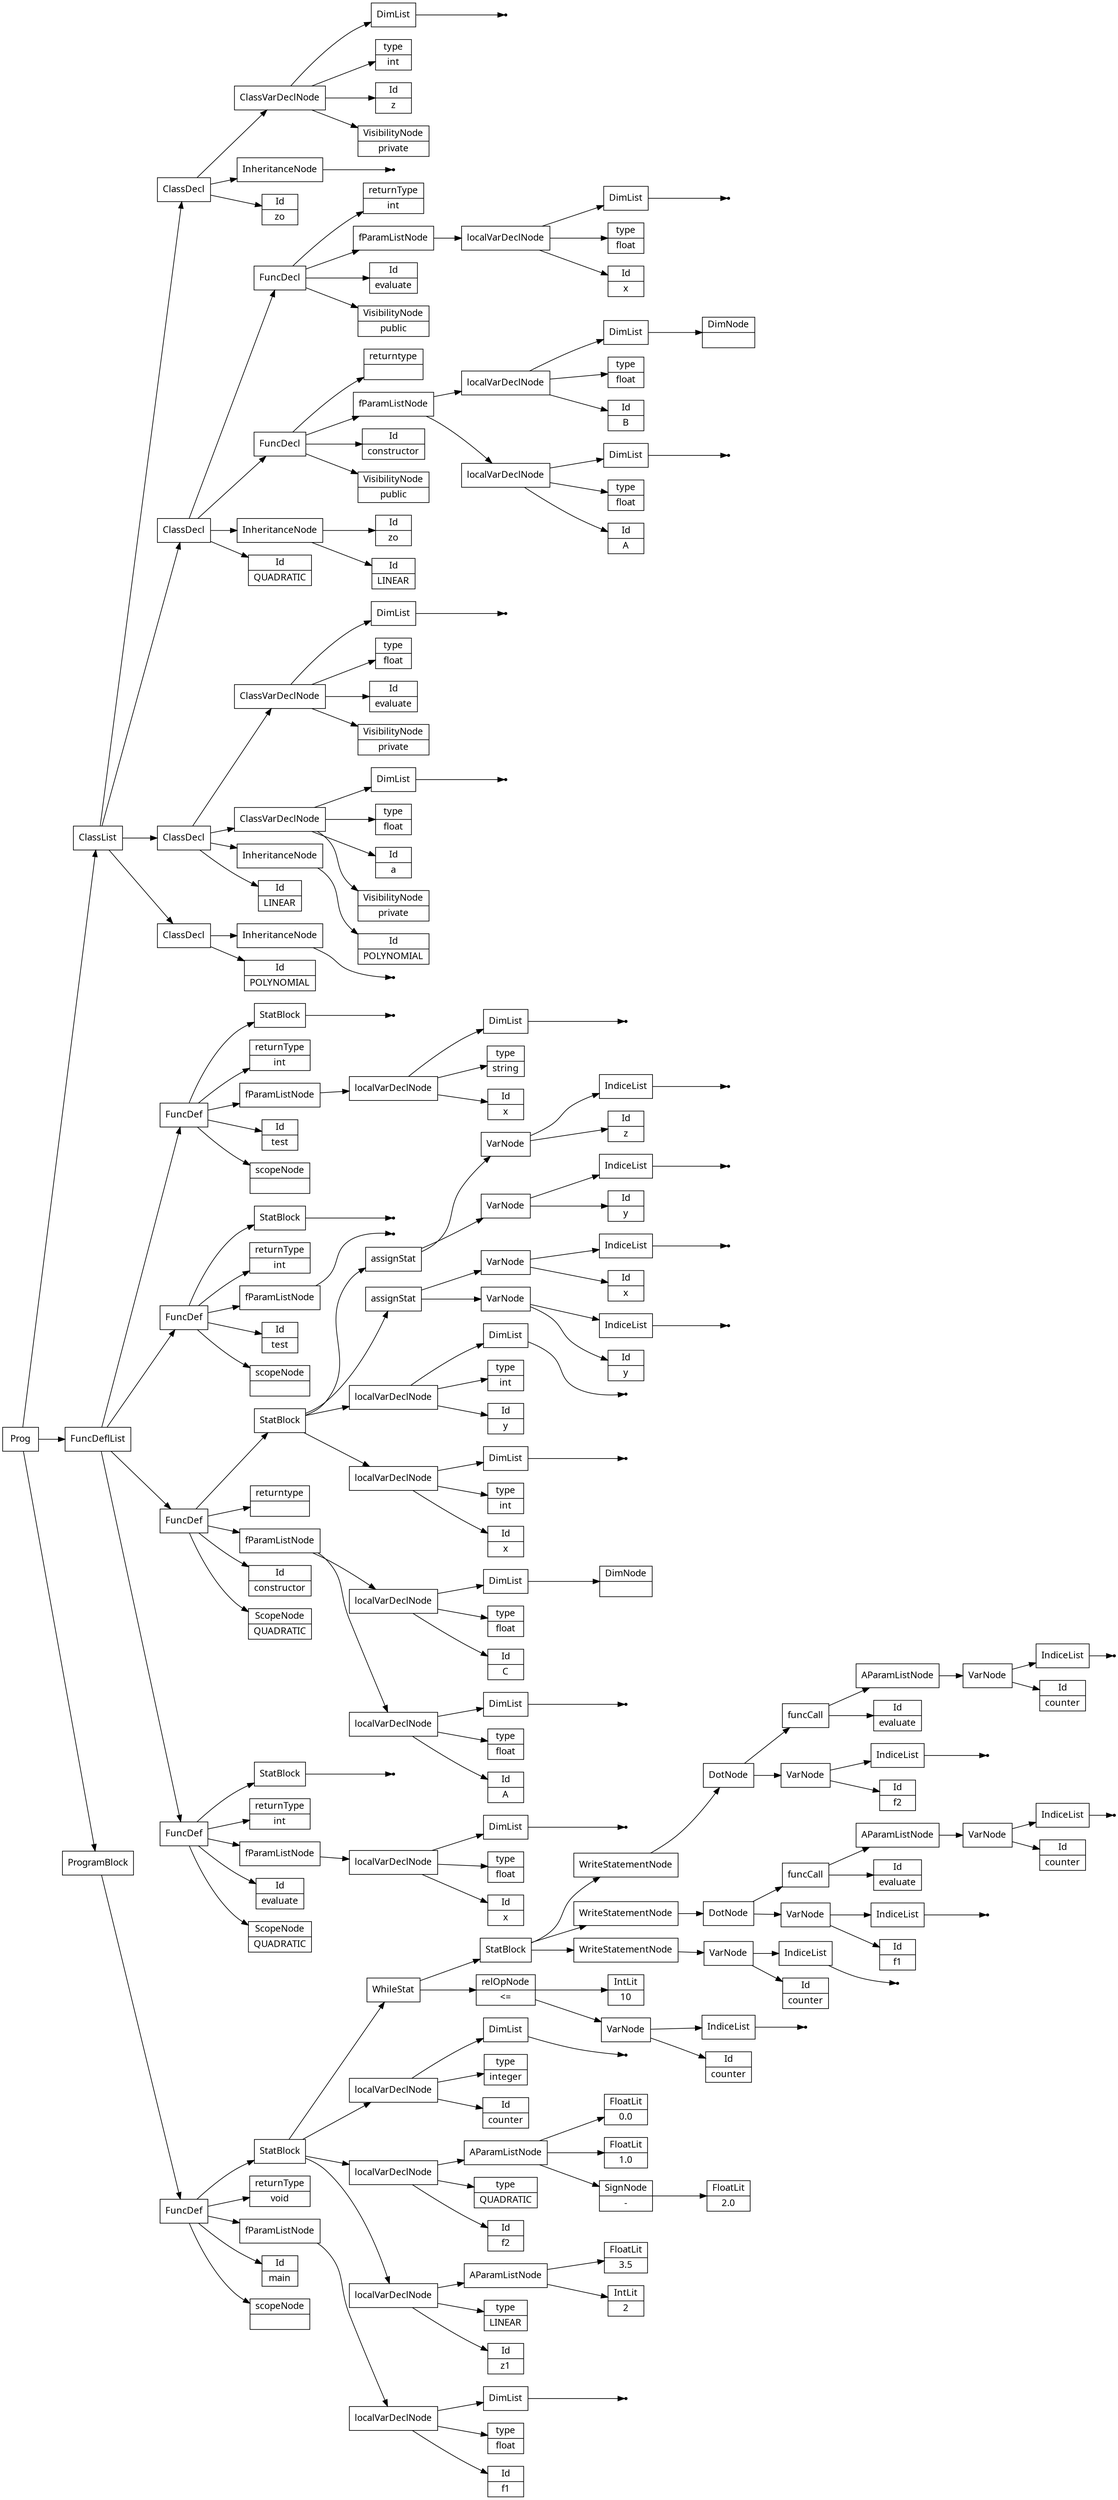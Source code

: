 digraph AST {
node [shape=record];
 node [fontname=Sans];charset="UTF-8" splines=true splines=spline rankdir =LR ordering="out"
0[label="Id|POLYNOMIAL"];
none2[shape="point"];
3[label="InheritanceNode"];
3->none2;
4[label="ClassDecl"];
4->3;
4->0;
5[label="Id|LINEAR"];
7[label="Id|POLYNOMIAL"];
8[label="InheritanceNode"];
8->7;
9[label="VisibilityNode|private"];
10[label="Id|a"];
11[label="type|float"];
none13[shape="point"];
14[label="DimList"];
14->none13;
15[label="ClassVarDeclNode"];
15->14;
15->11;
15->10;
15->9;
16[label="VisibilityNode|private"];
17[label="Id|evaluate"];
18[label="type|float"];
none20[shape="point"];
21[label="DimList"];
21->none20;
22[label="ClassVarDeclNode"];
22->21;
22->18;
22->17;
22->16;
23[label="ClassDecl"];
23->22;
23->15;
23->8;
23->5;
24[label="Id|QUADRATIC"];
26[label="Id|LINEAR"];
27[label="Id|zo"];
28[label="InheritanceNode"];
28->27;
28->26;
29[label="VisibilityNode|public"];
30[label="Id|constructor"];
32[label="Id|A"];
33[label="type|float"];
none35[shape="point"];
36[label="DimList"];
36->none35;
37[label="localVarDeclNode"];
37->36;
37->33;
37->32;
38[label="Id|B"];
39[label="type|float"];
41[label="DimNode|"];
42[label="DimList"];
42->41;
43[label="localVarDeclNode"];
43->42;
43->39;
43->38;
44[label="fParamListNode"];
44->43;
44->37;
45[label="returntype| "];
46[label="FuncDecl"];
46->45;
46->44;
46->30;
46->29;
47[label="VisibilityNode|public"];
48[label="Id|evaluate"];
50[label="Id|x"];
51[label="type|float"];
none53[shape="point"];
54[label="DimList"];
54->none53;
55[label="localVarDeclNode"];
55->54;
55->51;
55->50;
56[label="fParamListNode"];
56->55;
57[label="returnType|int"];
58[label="FuncDecl"];
58->57;
58->56;
58->48;
58->47;
59[label="ClassDecl"];
59->58;
59->46;
59->28;
59->24;
60[label="Id|zo"];
none62[shape="point"];
63[label="InheritanceNode"];
63->none62;
64[label="VisibilityNode|private"];
65[label="Id|z"];
66[label="type|int"];
none68[shape="point"];
69[label="DimList"];
69->none68;
70[label="ClassVarDeclNode"];
70->69;
70->66;
70->65;
70->64;
71[label="ClassDecl"];
71->70;
71->63;
71->60;
73[label="Id|evaluate"];
75[label="Id|x"];
76[label="type|float"];
none78[shape="point"];
79[label="DimList"];
79->none78;
80[label="localVarDeclNode"];
80->79;
80->76;
80->75;
81[label="fParamListNode"];
81->80;
82[label="returnType|int"];
none84[shape="point"];
85[label="StatBlock"];
85->none84;
86[label="FuncDef"];
72[label="ScopeNode|QUADRATIC"];
86->85;
86->82;
86->81;
86->73;
86->72;
88[label="Id|constructor"];
90[label="Id|A"];
91[label="type|float"];
none93[shape="point"];
94[label="DimList"];
94->none93;
95[label="localVarDeclNode"];
95->94;
95->91;
95->90;
96[label="Id|C"];
97[label="type|float"];
99[label="DimNode|"];
100[label="DimList"];
100->99;
101[label="localVarDeclNode"];
101->100;
101->97;
101->96;
102[label="fParamListNode"];
102->101;
102->95;
103[label="returntype| "];
105[label="Id|x"];
106[label="type|int"];
none108[shape="point"];
109[label="DimList"];
109->none108;
110[label="localVarDeclNode"];
110->109;
110->106;
110->105;
111[label="Id|y"];
112[label="type|int"];
none114[shape="point"];
115[label="DimList"];
115->none114;
116[label="localVarDeclNode"];
116->115;
116->112;
116->111;
117[label="Id|y"];
none119[shape="point"];
120[label="IndiceList"];
120->none119;
121[label="VarNode"];
121->120;
121->117;
122[label="Id|x"];
none124[shape="point"];
125[label="IndiceList"];
125->none124;
126[label="VarNode"];
126->125;
126->122;
127[label="assignStat"];
127->126;
127->121;
128[label="Id|y"];
none130[shape="point"];
131[label="IndiceList"];
131->none130;
132[label="VarNode"];
132->131;
132->128;
133[label="Id|z"];
none135[shape="point"];
136[label="IndiceList"];
136->none135;
137[label="VarNode"];
137->136;
137->133;
138[label="assignStat"];
138->137;
138->132;
139[label="StatBlock"];
139->138;
139->127;
139->116;
139->110;
140[label="FuncDef"];
87[label="ScopeNode|QUADRATIC"];
140->139;
140->103;
140->102;
140->88;
140->87;
142[label="scopeNode| "];
144[label="Id|f1"];
145[label="type|float"];
none147[shape="point"];
148[label="DimList"];
148->none147;
149[label="localVarDeclNode"];
149->148;
149->145;
149->144;
150[label="fParamListNode"];
150->149;
151[label="returnType|void"];
153[label="Id|z1"];
154[label="type|LINEAR"];
156[label="IntLit|2"];
157[label="FloatLit|3.5"];
158[label="AParamListNode"];
158->157;
158->156;
159[label="localVarDeclNode"];
159->158;
159->154;
159->153;
160[label="Id|f2"];
161[label="type|QUADRATIC"];
163[label="SignNode|-"];
164[label="FloatLit|2.0"];
163->164;
165[label="FloatLit|1.0"];
166[label="FloatLit|0.0"];
167[label="AParamListNode"];
167->166;
167->165;
167->163;
168[label="localVarDeclNode"];
168->167;
168->161;
168->160;
169[label="Id|counter"];
170[label="type|integer"];
none172[shape="point"];
173[label="DimList"];
173->none172;
174[label="localVarDeclNode"];
174->173;
174->170;
174->169;
175[label="Id|counter"];
none177[shape="point"];
178[label="IndiceList"];
178->none177;
179[label="VarNode"];
179->178;
179->175;
180[label="relOpNode|\<="];
181[label="IntLit|10"];
180->181;
180->179;
183[label="Id|counter"];
none185[shape="point"];
186[label="IndiceList"];
186->none185;
187[label="VarNode"];
187->186;
187->183;
188[label="WriteStatementNode"];
188->187;
189[label="Id|f1"];
none191[shape="point"];
192[label="IndiceList"];
192->none191;
193[label="VarNode"];
193->192;
193->189;
194[label="Id|evaluate"];
196[label="Id|counter"];
none198[shape="point"];
199[label="IndiceList"];
199->none198;
200[label="VarNode"];
200->199;
200->196;
201[label="AParamListNode"];
201->200;
202[label="funcCall"];
202->201;
202->194;
203[label="DotNode"];
203->202;
203->193;
204[label="WriteStatementNode"];
204->203;
205[label="Id|f2"];
none207[shape="point"];
208[label="IndiceList"];
208->none207;
209[label="VarNode"];
209->208;
209->205;
210[label="Id|evaluate"];
212[label="Id|counter"];
none214[shape="point"];
215[label="IndiceList"];
215->none214;
216[label="VarNode"];
216->215;
216->212;
217[label="AParamListNode"];
217->216;
218[label="funcCall"];
218->217;
218->210;
219[label="DotNode"];
219->218;
219->209;
220[label="WriteStatementNode"];
220->219;
221[label="StatBlock"];
221->220;
221->204;
221->188;
222[label="WhileStat"];
222->221;
222->180;
223[label="StatBlock"];
223->222;
223->174;
223->168;
223->159;
224[label="FuncDef"];
141[label="Id|main"];
224->223;
224->151;
224->150;
224->141;
224->142;
226[label="scopeNode| "];
none228[shape="point"];
229[label="fParamListNode"];
229->none228;
230[label="returnType|int"];
none232[shape="point"];
233[label="StatBlock"];
233->none232;
234[label="FuncDef"];
225[label="Id|test"];
234->233;
234->230;
234->229;
234->225;
234->226;
236[label="scopeNode| "];
238[label="Id|x"];
239[label="type|string"];
none241[shape="point"];
242[label="DimList"];
242->none241;
243[label="localVarDeclNode"];
243->242;
243->239;
243->238;
244[label="fParamListNode"];
244->243;
245[label="returnType|int"];
none247[shape="point"];
248[label="StatBlock"];
248->none247;
249[label="FuncDef"];
235[label="Id|test"];
249->248;
249->245;
249->244;
249->235;
249->236;
250[label="ClassList"];
251[label="FuncDeflList"];
252[label="Prog"];
253[label="ProgramBlock"];
251->249;
251->234;
253->224;
251->140;
251->86;
250->71;
250->59;
250->23;
250->4;
252->250;
252->251;
252->253;
}